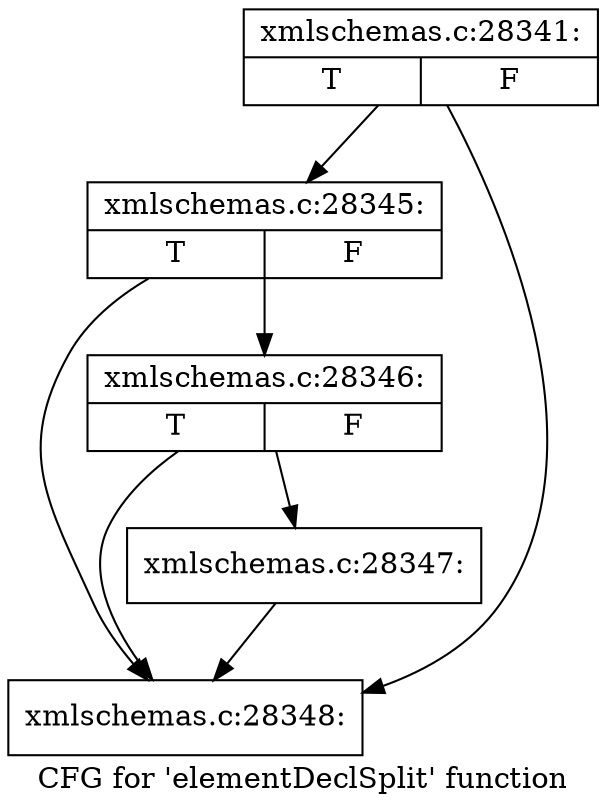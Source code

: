 digraph "CFG for 'elementDeclSplit' function" {
	label="CFG for 'elementDeclSplit' function";

	Node0x56c0960 [shape=record,label="{xmlschemas.c:28341:|{<s0>T|<s1>F}}"];
	Node0x56c0960 -> Node0x56c1a70;
	Node0x56c0960 -> Node0x56c19a0;
	Node0x56c1a70 [shape=record,label="{xmlschemas.c:28345:|{<s0>T|<s1>F}}"];
	Node0x56c1a70 -> Node0x56c19f0;
	Node0x56c1a70 -> Node0x56c19a0;
	Node0x56c19f0 [shape=record,label="{xmlschemas.c:28346:|{<s0>T|<s1>F}}"];
	Node0x56c19f0 -> Node0x56c1950;
	Node0x56c19f0 -> Node0x56c19a0;
	Node0x56c1950 [shape=record,label="{xmlschemas.c:28347:}"];
	Node0x56c1950 -> Node0x56c19a0;
	Node0x56c19a0 [shape=record,label="{xmlschemas.c:28348:}"];
}
